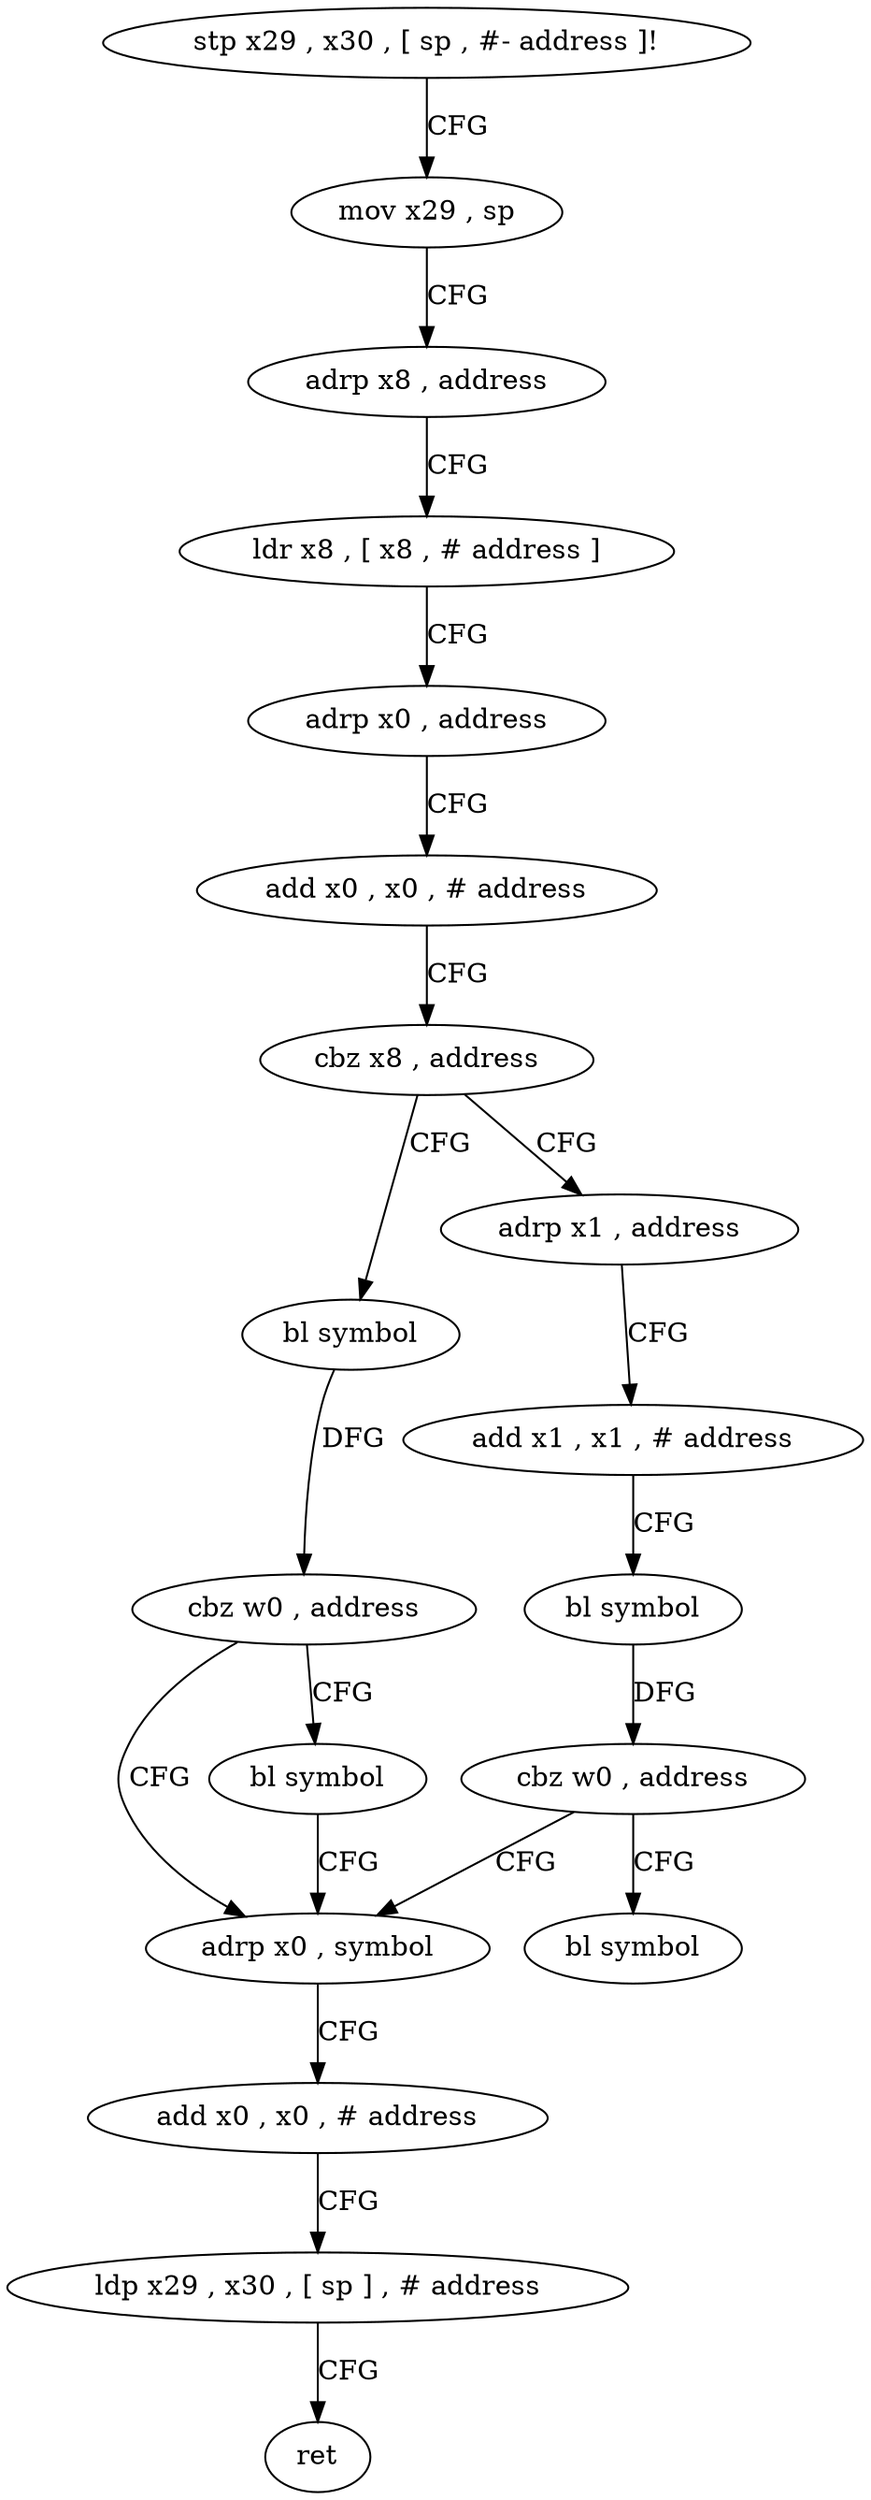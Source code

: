 digraph "func" {
"159664" [label = "stp x29 , x30 , [ sp , #- address ]!" ]
"159668" [label = "mov x29 , sp" ]
"159672" [label = "adrp x8 , address" ]
"159676" [label = "ldr x8 , [ x8 , # address ]" ]
"159680" [label = "adrp x0 , address" ]
"159684" [label = "add x0 , x0 , # address" ]
"159688" [label = "cbz x8 , address" ]
"159712" [label = "bl symbol" ]
"159692" [label = "adrp x1 , address" ]
"159716" [label = "cbz w0 , address" ]
"159724" [label = "adrp x0 , symbol" ]
"159720" [label = "bl symbol" ]
"159696" [label = "add x1 , x1 , # address" ]
"159700" [label = "bl symbol" ]
"159704" [label = "cbz w0 , address" ]
"159708" [label = "bl symbol" ]
"159728" [label = "add x0 , x0 , # address" ]
"159732" [label = "ldp x29 , x30 , [ sp ] , # address" ]
"159736" [label = "ret" ]
"159664" -> "159668" [ label = "CFG" ]
"159668" -> "159672" [ label = "CFG" ]
"159672" -> "159676" [ label = "CFG" ]
"159676" -> "159680" [ label = "CFG" ]
"159680" -> "159684" [ label = "CFG" ]
"159684" -> "159688" [ label = "CFG" ]
"159688" -> "159712" [ label = "CFG" ]
"159688" -> "159692" [ label = "CFG" ]
"159712" -> "159716" [ label = "DFG" ]
"159692" -> "159696" [ label = "CFG" ]
"159716" -> "159724" [ label = "CFG" ]
"159716" -> "159720" [ label = "CFG" ]
"159724" -> "159728" [ label = "CFG" ]
"159720" -> "159724" [ label = "CFG" ]
"159696" -> "159700" [ label = "CFG" ]
"159700" -> "159704" [ label = "DFG" ]
"159704" -> "159724" [ label = "CFG" ]
"159704" -> "159708" [ label = "CFG" ]
"159728" -> "159732" [ label = "CFG" ]
"159732" -> "159736" [ label = "CFG" ]
}
